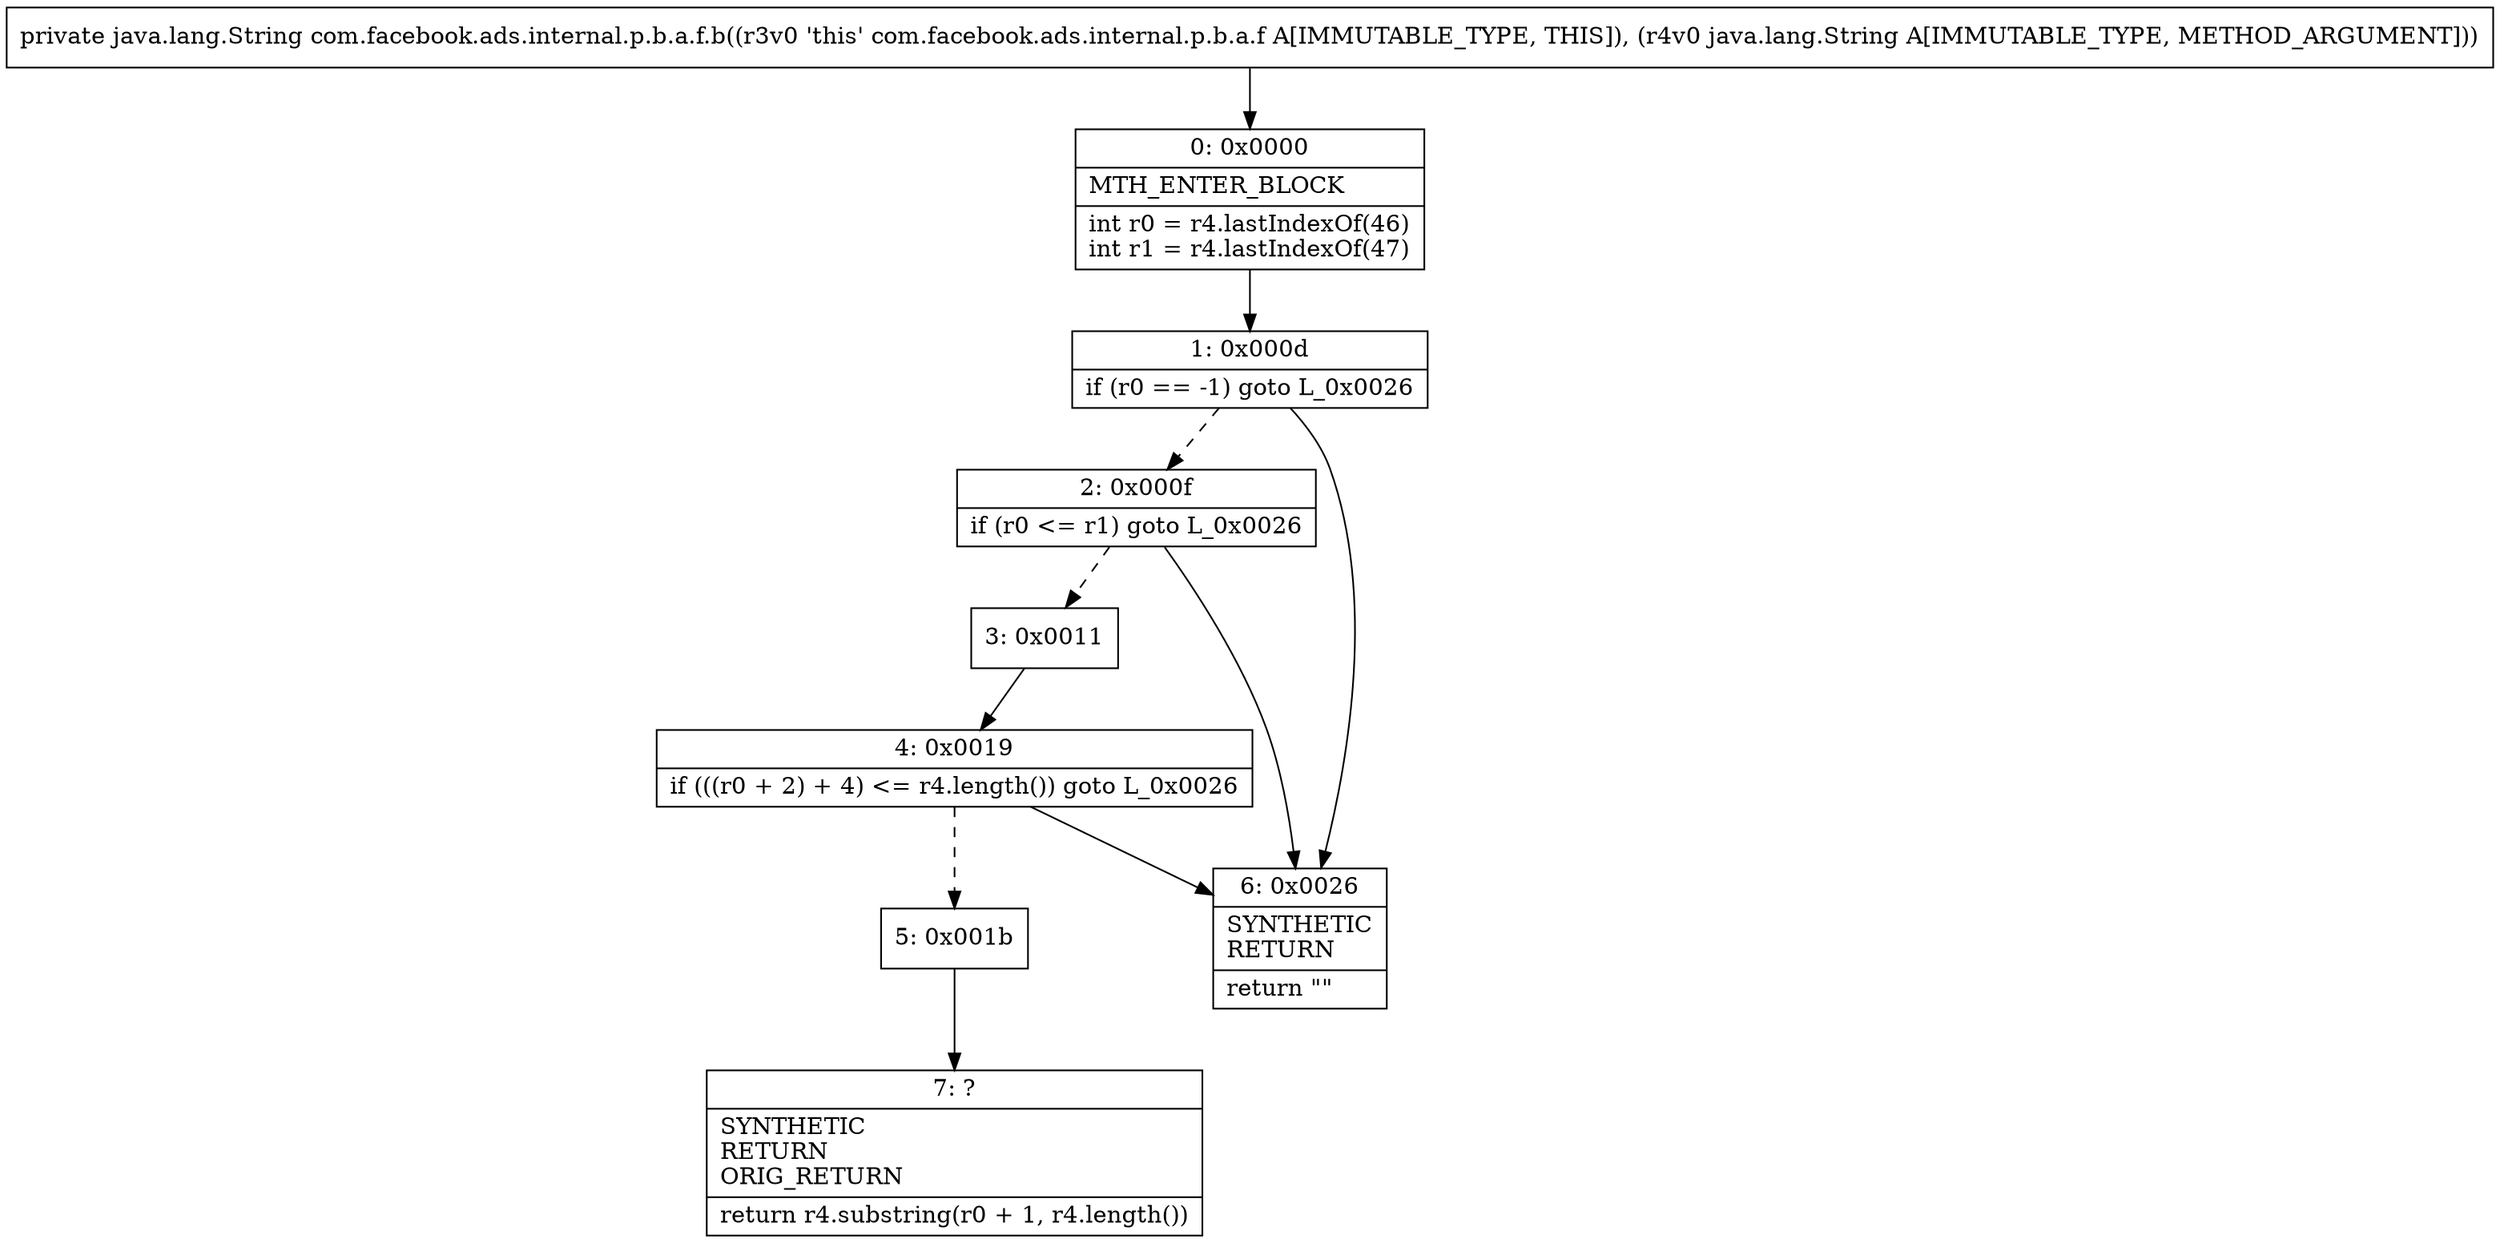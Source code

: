 digraph "CFG forcom.facebook.ads.internal.p.b.a.f.b(Ljava\/lang\/String;)Ljava\/lang\/String;" {
Node_0 [shape=record,label="{0\:\ 0x0000|MTH_ENTER_BLOCK\l|int r0 = r4.lastIndexOf(46)\lint r1 = r4.lastIndexOf(47)\l}"];
Node_1 [shape=record,label="{1\:\ 0x000d|if (r0 == \-1) goto L_0x0026\l}"];
Node_2 [shape=record,label="{2\:\ 0x000f|if (r0 \<= r1) goto L_0x0026\l}"];
Node_3 [shape=record,label="{3\:\ 0x0011}"];
Node_4 [shape=record,label="{4\:\ 0x0019|if (((r0 + 2) + 4) \<= r4.length()) goto L_0x0026\l}"];
Node_5 [shape=record,label="{5\:\ 0x001b}"];
Node_6 [shape=record,label="{6\:\ 0x0026|SYNTHETIC\lRETURN\l|return \"\"\l}"];
Node_7 [shape=record,label="{7\:\ ?|SYNTHETIC\lRETURN\lORIG_RETURN\l|return r4.substring(r0 + 1, r4.length())\l}"];
MethodNode[shape=record,label="{private java.lang.String com.facebook.ads.internal.p.b.a.f.b((r3v0 'this' com.facebook.ads.internal.p.b.a.f A[IMMUTABLE_TYPE, THIS]), (r4v0 java.lang.String A[IMMUTABLE_TYPE, METHOD_ARGUMENT])) }"];
MethodNode -> Node_0;
Node_0 -> Node_1;
Node_1 -> Node_2[style=dashed];
Node_1 -> Node_6;
Node_2 -> Node_3[style=dashed];
Node_2 -> Node_6;
Node_3 -> Node_4;
Node_4 -> Node_5[style=dashed];
Node_4 -> Node_6;
Node_5 -> Node_7;
}

